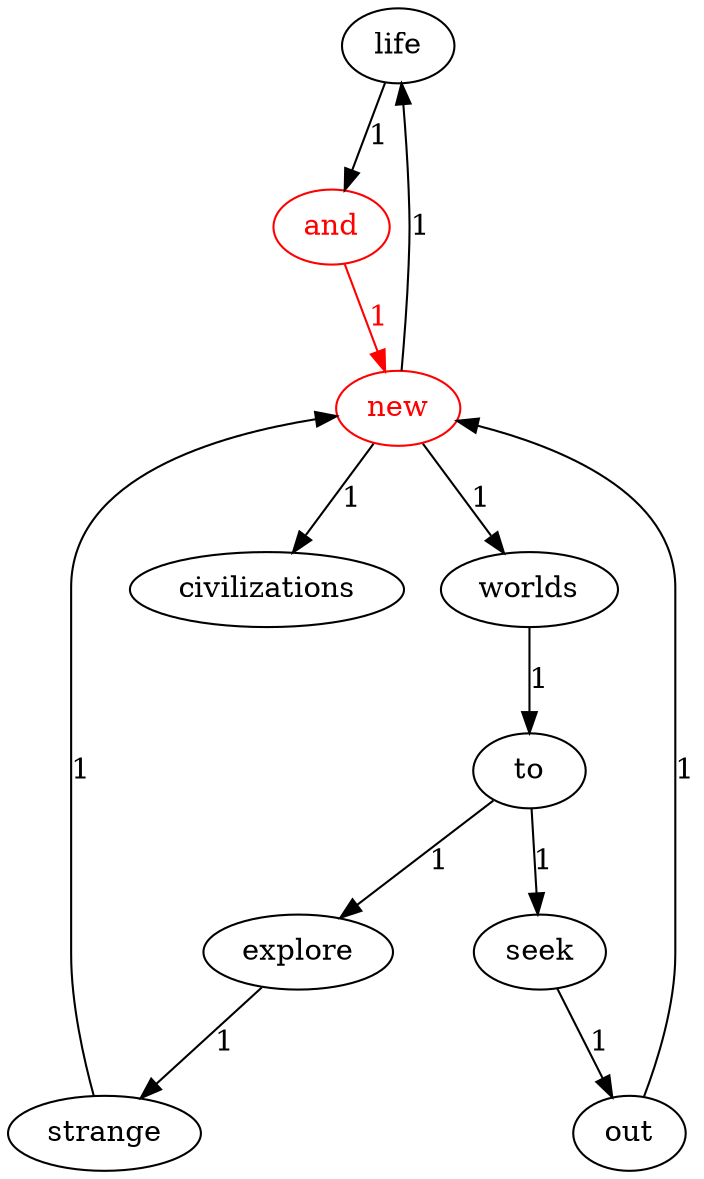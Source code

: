 digraph G {
    "life";
    "new" [color="red", fontcolor="red"];
    "explore";
    "to";
    "and" [color="red", fontcolor="red"];
    "strange";
    "worlds";
    "out";
    "civilizations";
    "seek";
    "life" -> "and" [label="1"];
    "new" -> "life" [label="1"];
    "new" -> "worlds" [label="1"];
    "new" -> "civilizations" [label="1"];
    "explore" -> "strange" [label="1"];
    "to" -> "explore" [label="1"];
    "to" -> "seek" [label="1"];
    "and" -> "new" [label="1", color="red", fontcolor="red"];
    "strange" -> "new" [label="1"];
    "worlds" -> "to" [label="1"];
    "out" -> "new" [label="1"];
    "seek" -> "out" [label="1"];
}
